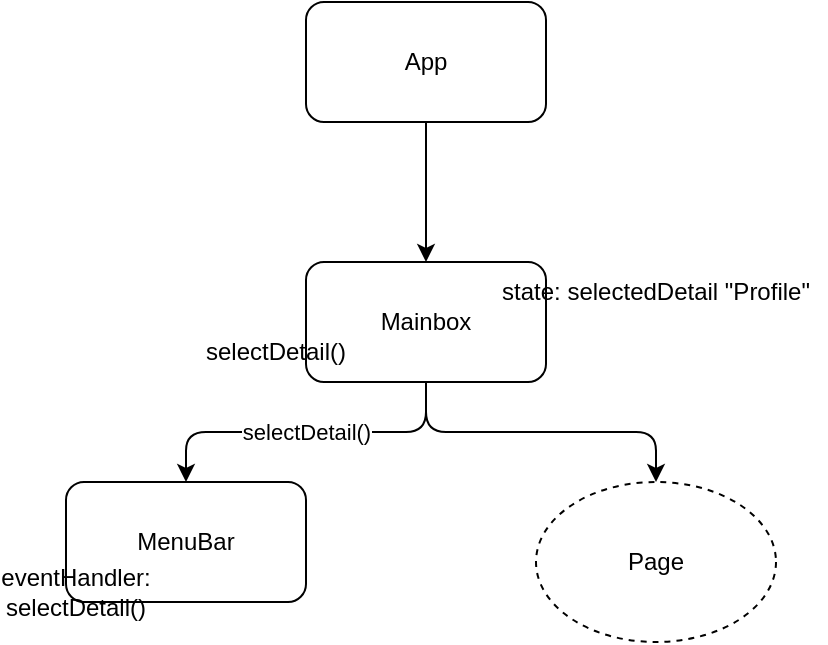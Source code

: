 <mxfile>
    <diagram id="QLYJ54U5ES9RzIMyou3s" name="Page-1">
        <mxGraphModel dx="856" dy="562" grid="1" gridSize="10" guides="1" tooltips="1" connect="1" arrows="1" fold="1" page="1" pageScale="1" pageWidth="850" pageHeight="1100" math="0" shadow="0">
            <root>
                <mxCell id="0"/>
                <mxCell id="1" parent="0"/>
                <mxCell id="7" style="edgeStyle=orthogonalEdgeStyle;html=1;exitX=0.5;exitY=1;exitDx=0;exitDy=0;entryX=0.5;entryY=0;entryDx=0;entryDy=0;" edge="1" parent="1" source="2" target="3">
                    <mxGeometry relative="1" as="geometry"/>
                </mxCell>
                <mxCell id="2" value="App" style="rounded=1;whiteSpace=wrap;html=1;" vertex="1" parent="1">
                    <mxGeometry x="365" y="50" width="120" height="60" as="geometry"/>
                </mxCell>
                <mxCell id="8" value="selectDetail()" style="edgeStyle=orthogonalEdgeStyle;html=1;exitX=0.5;exitY=1;exitDx=0;exitDy=0;entryX=0.5;entryY=0;entryDx=0;entryDy=0;" edge="1" parent="1" source="3" target="4">
                    <mxGeometry relative="1" as="geometry"/>
                </mxCell>
                <mxCell id="13" style="edgeStyle=orthogonalEdgeStyle;html=1;exitX=0.5;exitY=1;exitDx=0;exitDy=0;" edge="1" parent="1" source="3" target="5">
                    <mxGeometry relative="1" as="geometry"/>
                </mxCell>
                <mxCell id="3" value="Mainbox" style="rounded=1;whiteSpace=wrap;html=1;" vertex="1" parent="1">
                    <mxGeometry x="365" y="180" width="120" height="60" as="geometry"/>
                </mxCell>
                <mxCell id="4" value="MenuBar" style="rounded=1;whiteSpace=wrap;html=1;" vertex="1" parent="1">
                    <mxGeometry x="245" y="290" width="120" height="60" as="geometry"/>
                </mxCell>
                <mxCell id="5" value="Page" style="ellipse;whiteSpace=wrap;html=1;dashed=1;" vertex="1" parent="1">
                    <mxGeometry x="480" y="290" width="120" height="80" as="geometry"/>
                </mxCell>
                <mxCell id="10" value="state: selectedDetail &quot;Profile&quot;" style="text;html=1;strokeColor=none;fillColor=none;align=center;verticalAlign=middle;whiteSpace=wrap;rounded=0;dashed=1;" vertex="1" parent="1">
                    <mxGeometry x="455" y="180" width="170" height="30" as="geometry"/>
                </mxCell>
                <mxCell id="11" value="selectDetail()" style="text;html=1;strokeColor=none;fillColor=none;align=center;verticalAlign=middle;whiteSpace=wrap;rounded=0;dashed=1;" vertex="1" parent="1">
                    <mxGeometry x="320" y="210" width="60" height="30" as="geometry"/>
                </mxCell>
                <mxCell id="12" value="eventHandler: selectDetail()" style="text;html=1;strokeColor=none;fillColor=none;align=center;verticalAlign=middle;whiteSpace=wrap;rounded=0;dashed=1;" vertex="1" parent="1">
                    <mxGeometry x="220" y="330" width="60" height="30" as="geometry"/>
                </mxCell>
            </root>
        </mxGraphModel>
    </diagram>
</mxfile>